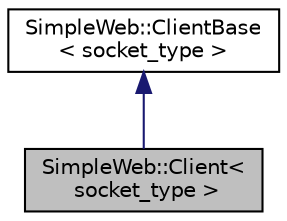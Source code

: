 digraph "SimpleWeb::Client&lt; socket_type &gt;"
{
  edge [fontname="Helvetica",fontsize="10",labelfontname="Helvetica",labelfontsize="10"];
  node [fontname="Helvetica",fontsize="10",shape=record];
  Node1 [label="SimpleWeb::Client\<\l socket_type \>",height=0.2,width=0.4,color="black", fillcolor="grey75", style="filled", fontcolor="black"];
  Node2 -> Node1 [dir="back",color="midnightblue",fontsize="10",style="solid"];
  Node2 [label="SimpleWeb::ClientBase\l\< socket_type \>",height=0.2,width=0.4,color="black", fillcolor="white", style="filled",URL="$classSimpleWeb_1_1ClientBase.html"];
}

